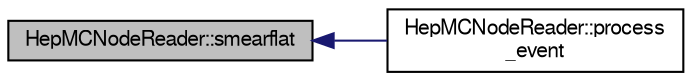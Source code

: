 digraph "HepMCNodeReader::smearflat"
{
  bgcolor="transparent";
  edge [fontname="FreeSans",fontsize="10",labelfontname="FreeSans",labelfontsize="10"];
  node [fontname="FreeSans",fontsize="10",shape=record];
  rankdir="LR";
  Node1 [label="HepMCNodeReader::smearflat",height=0.2,width=0.4,color="black", fillcolor="grey75", style="filled" fontcolor="black"];
  Node1 -> Node2 [dir="back",color="midnightblue",fontsize="10",style="solid",fontname="FreeSans"];
  Node2 [label="HepMCNodeReader::process\l_event",height=0.2,width=0.4,color="black",URL="$db/d6c/classHepMCNodeReader.html#aa71e336f1ee6610de412c61a1de37470"];
}

